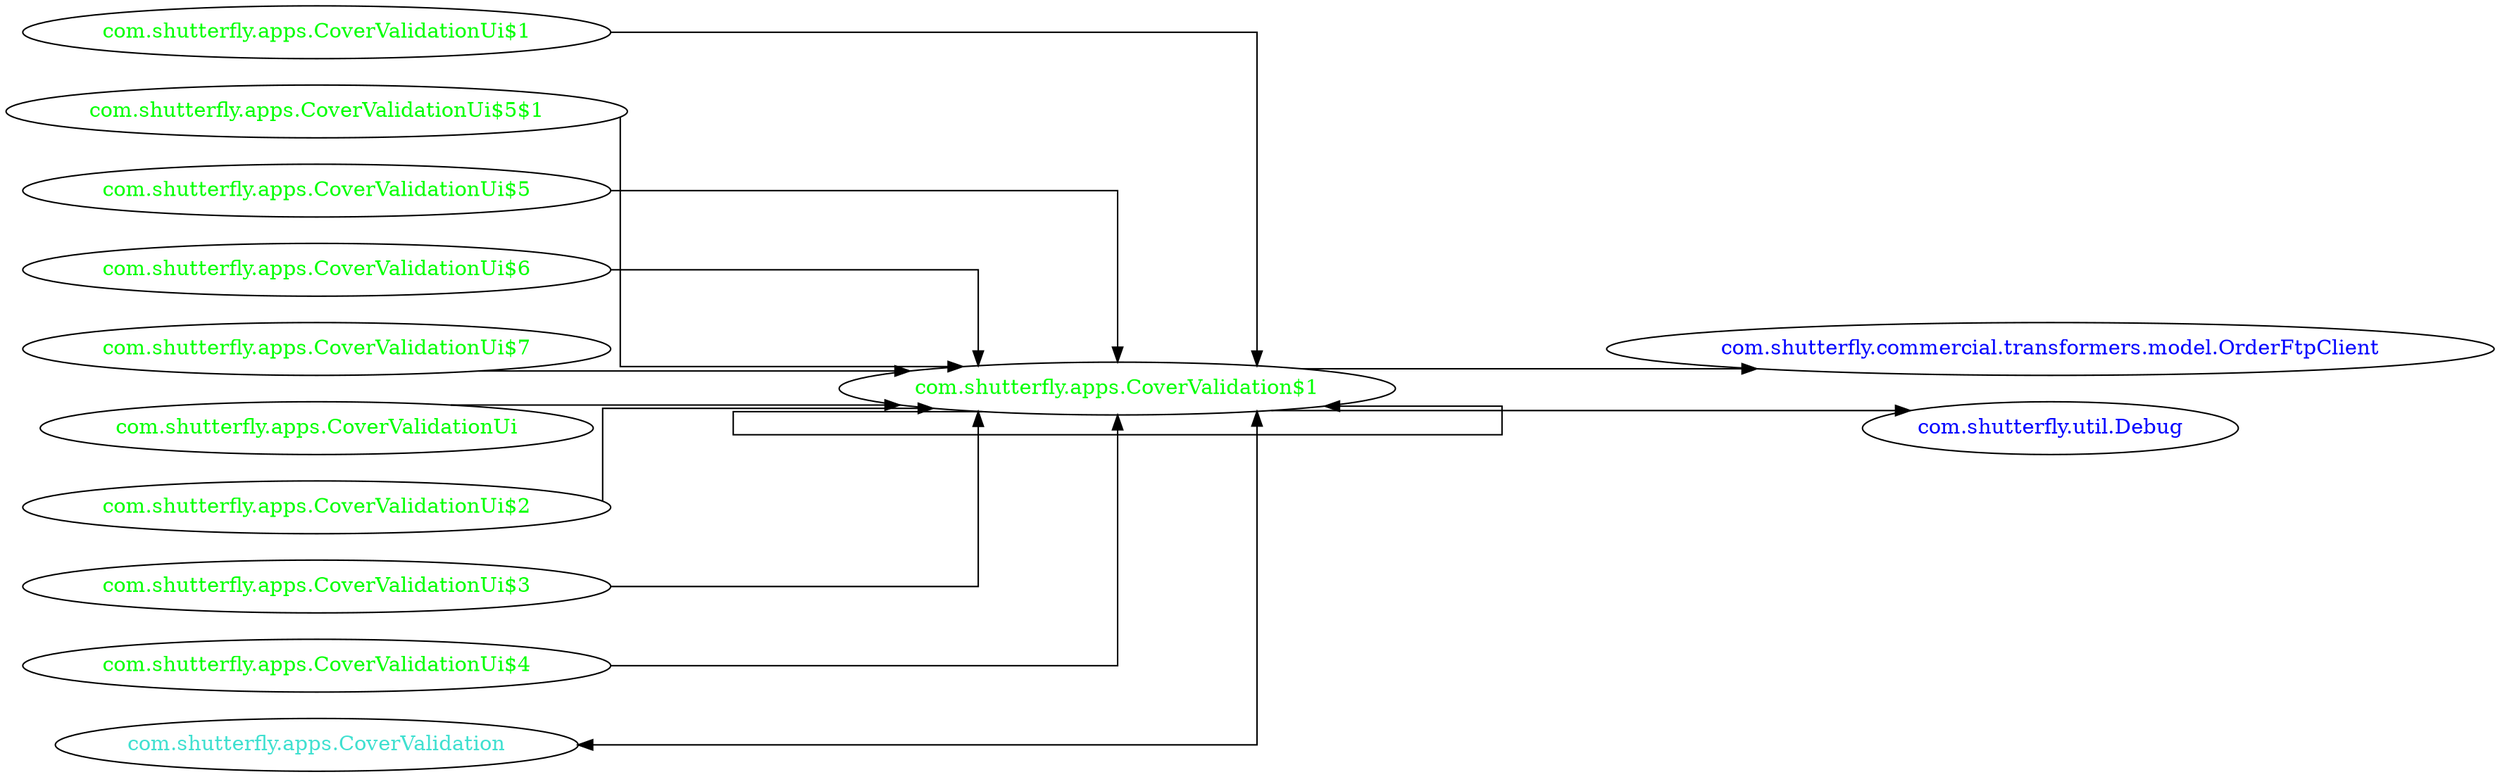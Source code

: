 digraph dependencyGraph {
 concentrate=true;
 ranksep="2.0";
 rankdir="LR"; 
 splines="ortho";
"com.shutterfly.apps.CoverValidation$1" [fontcolor="red"];
"com.shutterfly.commercial.transformers.model.OrderFtpClient" [ fontcolor="blue" ];
"com.shutterfly.apps.CoverValidation$1"->"com.shutterfly.commercial.transformers.model.OrderFtpClient";
"com.shutterfly.util.Debug" [ fontcolor="blue" ];
"com.shutterfly.apps.CoverValidation$1"->"com.shutterfly.util.Debug";
"com.shutterfly.apps.CoverValidation$1" [ fontcolor="green" ];
"com.shutterfly.apps.CoverValidation$1"->"com.shutterfly.apps.CoverValidation$1";
"com.shutterfly.apps.CoverValidationUi$1" [ fontcolor="green" ];
"com.shutterfly.apps.CoverValidationUi$1"->"com.shutterfly.apps.CoverValidation$1";
"com.shutterfly.apps.CoverValidationUi$5$1" [ fontcolor="green" ];
"com.shutterfly.apps.CoverValidationUi$5$1"->"com.shutterfly.apps.CoverValidation$1";
"com.shutterfly.apps.CoverValidationUi$5" [ fontcolor="green" ];
"com.shutterfly.apps.CoverValidationUi$5"->"com.shutterfly.apps.CoverValidation$1";
"com.shutterfly.apps.CoverValidationUi$6" [ fontcolor="green" ];
"com.shutterfly.apps.CoverValidationUi$6"->"com.shutterfly.apps.CoverValidation$1";
"com.shutterfly.apps.CoverValidationUi$7" [ fontcolor="green" ];
"com.shutterfly.apps.CoverValidationUi$7"->"com.shutterfly.apps.CoverValidation$1";
"com.shutterfly.apps.CoverValidationUi" [ fontcolor="green" ];
"com.shutterfly.apps.CoverValidationUi"->"com.shutterfly.apps.CoverValidation$1";
"com.shutterfly.apps.CoverValidationUi$2" [ fontcolor="green" ];
"com.shutterfly.apps.CoverValidationUi$2"->"com.shutterfly.apps.CoverValidation$1";
"com.shutterfly.apps.CoverValidationUi$3" [ fontcolor="green" ];
"com.shutterfly.apps.CoverValidationUi$3"->"com.shutterfly.apps.CoverValidation$1";
"com.shutterfly.apps.CoverValidationUi$4" [ fontcolor="green" ];
"com.shutterfly.apps.CoverValidationUi$4"->"com.shutterfly.apps.CoverValidation$1";
"com.shutterfly.apps.CoverValidation" [ fontcolor="turquoise" ];
"com.shutterfly.apps.CoverValidation"->"com.shutterfly.apps.CoverValidation$1" [dir=both];
}